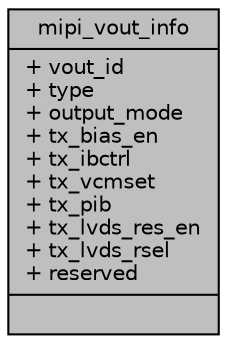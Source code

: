 digraph "mipi_vout_info"
{
 // INTERACTIVE_SVG=YES
 // LATEX_PDF_SIZE
  bgcolor="transparent";
  edge [fontname="Helvetica",fontsize="10",labelfontname="Helvetica",labelfontsize="10"];
  node [fontname="Helvetica",fontsize="10",shape=record];
  Node1 [label="{mipi_vout_info\n|+ vout_id\l+ type\l+ output_mode\l+ tx_bias_en\l+ tx_ibctrl\l+ tx_vcmset\l+ tx_pib\l+ tx_lvds_res_en\l+ tx_lvds_rsel\l+ reserved\l|}",height=0.2,width=0.4,color="black", fillcolor="grey75", style="filled", fontcolor="black",tooltip=" "];
}
